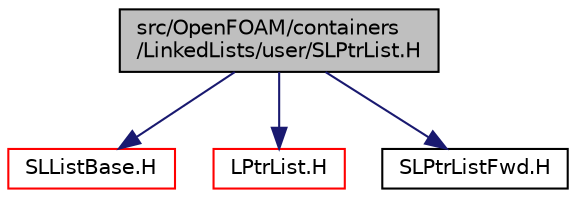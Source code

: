 digraph "src/OpenFOAM/containers/LinkedLists/user/SLPtrList.H"
{
  bgcolor="transparent";
  edge [fontname="Helvetica",fontsize="10",labelfontname="Helvetica",labelfontsize="10"];
  node [fontname="Helvetica",fontsize="10",shape=record];
  Node1 [label="src/OpenFOAM/containers\l/LinkedLists/user/SLPtrList.H",height=0.2,width=0.4,color="black", fillcolor="grey75", style="filled" fontcolor="black"];
  Node1 -> Node2 [color="midnightblue",fontsize="10",style="solid",fontname="Helvetica"];
  Node2 [label="SLListBase.H",height=0.2,width=0.4,color="red",URL="$SLListBase_8H.html"];
  Node1 -> Node3 [color="midnightblue",fontsize="10",style="solid",fontname="Helvetica"];
  Node3 [label="LPtrList.H",height=0.2,width=0.4,color="red",URL="$LPtrList_8H.html"];
  Node1 -> Node4 [color="midnightblue",fontsize="10",style="solid",fontname="Helvetica"];
  Node4 [label="SLPtrListFwd.H",height=0.2,width=0.4,color="black",URL="$SLPtrListFwd_8H.html",tooltip="Forward declarations for SLPtrList. "];
}
